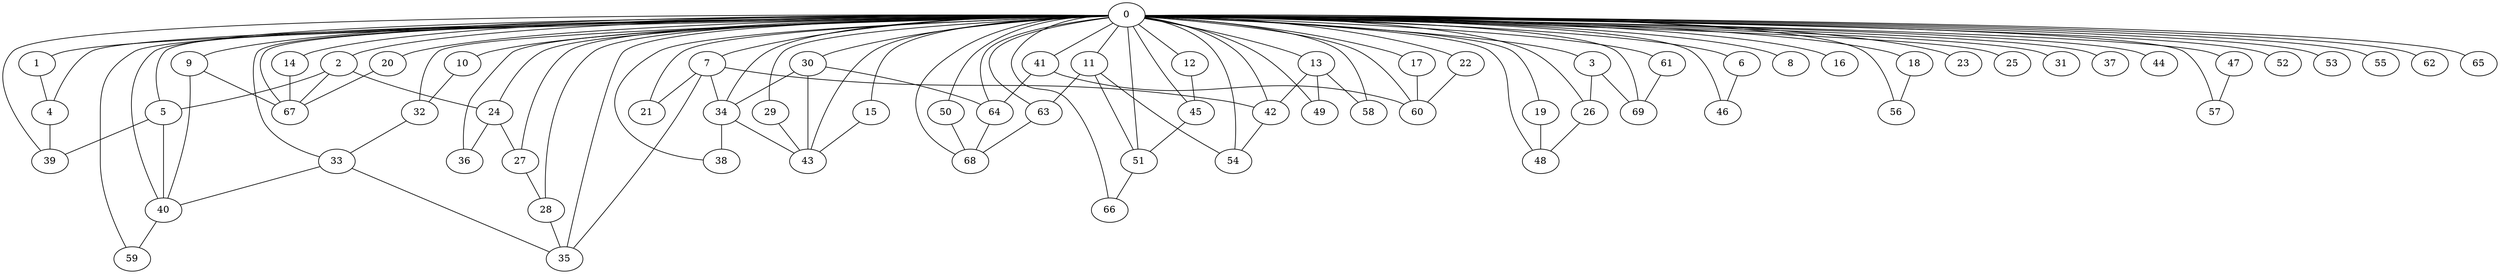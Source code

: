 
graph graphname {
    0 -- 1
0 -- 2
0 -- 3
0 -- 4
0 -- 5
0 -- 6
0 -- 7
0 -- 8
0 -- 9
0 -- 10
0 -- 11
0 -- 12
0 -- 13
0 -- 14
0 -- 15
0 -- 16
0 -- 17
0 -- 18
0 -- 19
0 -- 20
0 -- 21
0 -- 22
0 -- 23
0 -- 24
0 -- 25
0 -- 26
0 -- 27
0 -- 28
0 -- 29
0 -- 30
0 -- 31
0 -- 32
0 -- 33
0 -- 34
0 -- 35
0 -- 36
0 -- 37
0 -- 38
0 -- 39
0 -- 40
0 -- 41
0 -- 42
0 -- 43
0 -- 44
0 -- 45
0 -- 46
0 -- 47
0 -- 48
0 -- 49
0 -- 50
0 -- 51
0 -- 52
0 -- 53
0 -- 54
0 -- 55
0 -- 56
0 -- 57
0 -- 58
0 -- 59
0 -- 60
0 -- 61
0 -- 62
0 -- 63
0 -- 64
0 -- 65
0 -- 66
0 -- 67
0 -- 68
0 -- 69
1 -- 4
2 -- 67
2 -- 5
2 -- 24
3 -- 69
3 -- 26
4 -- 39
5 -- 39
5 -- 40
6 -- 46
7 -- 21
7 -- 42
7 -- 35
7 -- 34
9 -- 67
9 -- 40
10 -- 32
11 -- 51
11 -- 63
11 -- 54
12 -- 45
13 -- 58
13 -- 49
13 -- 42
14 -- 67
15 -- 43
17 -- 60
18 -- 56
19 -- 48
20 -- 67
22 -- 60
24 -- 27
24 -- 36
26 -- 48
27 -- 28
28 -- 35
29 -- 43
30 -- 34
30 -- 43
30 -- 64
32 -- 33
33 -- 40
33 -- 35
34 -- 38
34 -- 43
40 -- 59
41 -- 64
41 -- 60
42 -- 54
45 -- 51
47 -- 57
50 -- 68
51 -- 66
61 -- 69
63 -- 68
64 -- 68

}
